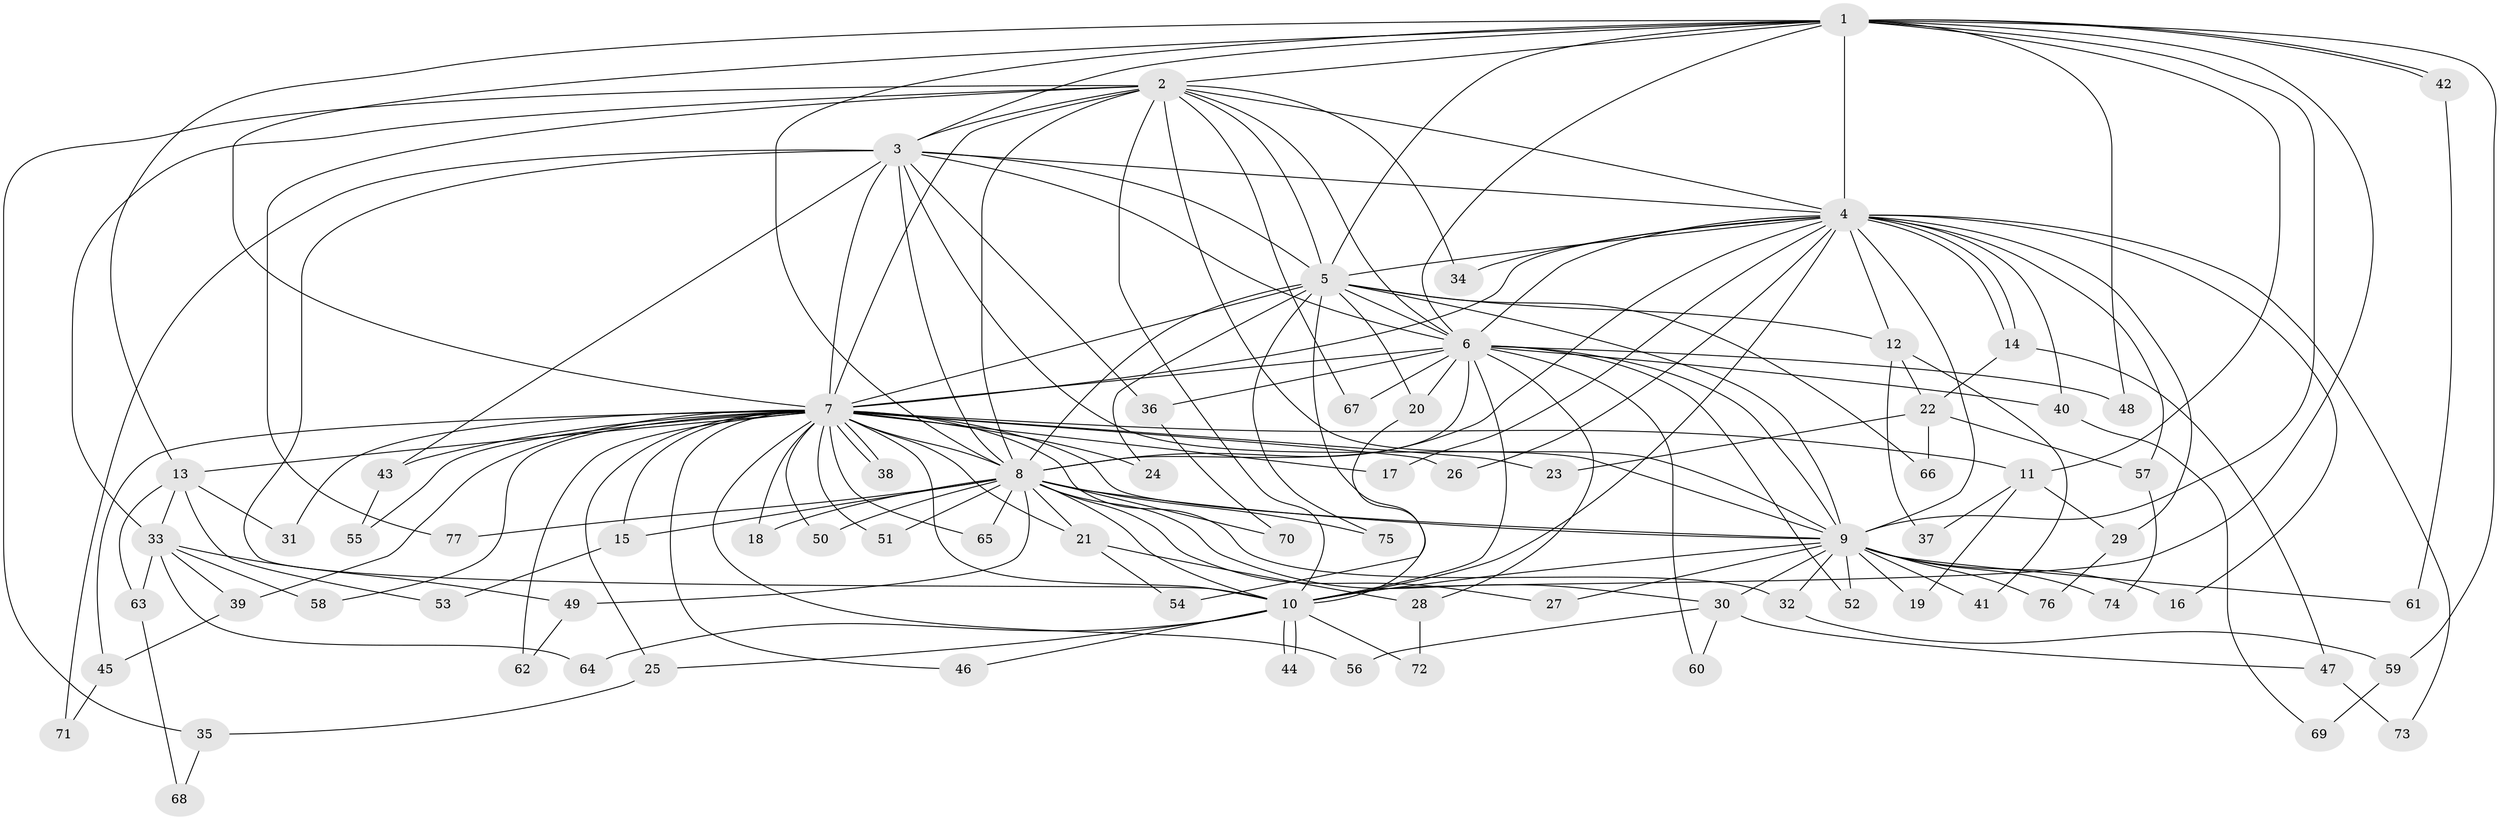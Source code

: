 // coarse degree distribution, {13: 0.017241379310344827, 12: 0.017241379310344827, 17: 0.05172413793103448, 11: 0.017241379310344827, 31: 0.017241379310344827, 20: 0.017241379310344827, 14: 0.017241379310344827, 5: 0.017241379310344827, 7: 0.034482758620689655, 6: 0.017241379310344827, 3: 0.15517241379310345, 2: 0.5689655172413793, 4: 0.05172413793103448}
// Generated by graph-tools (version 1.1) at 2025/51/02/27/25 19:51:49]
// undirected, 77 vertices, 179 edges
graph export_dot {
graph [start="1"]
  node [color=gray90,style=filled];
  1;
  2;
  3;
  4;
  5;
  6;
  7;
  8;
  9;
  10;
  11;
  12;
  13;
  14;
  15;
  16;
  17;
  18;
  19;
  20;
  21;
  22;
  23;
  24;
  25;
  26;
  27;
  28;
  29;
  30;
  31;
  32;
  33;
  34;
  35;
  36;
  37;
  38;
  39;
  40;
  41;
  42;
  43;
  44;
  45;
  46;
  47;
  48;
  49;
  50;
  51;
  52;
  53;
  54;
  55;
  56;
  57;
  58;
  59;
  60;
  61;
  62;
  63;
  64;
  65;
  66;
  67;
  68;
  69;
  70;
  71;
  72;
  73;
  74;
  75;
  76;
  77;
  1 -- 2;
  1 -- 3;
  1 -- 4;
  1 -- 5;
  1 -- 6;
  1 -- 7;
  1 -- 8;
  1 -- 9;
  1 -- 10;
  1 -- 11;
  1 -- 13;
  1 -- 42;
  1 -- 42;
  1 -- 48;
  1 -- 59;
  2 -- 3;
  2 -- 4;
  2 -- 5;
  2 -- 6;
  2 -- 7;
  2 -- 8;
  2 -- 9;
  2 -- 10;
  2 -- 33;
  2 -- 34;
  2 -- 35;
  2 -- 67;
  2 -- 77;
  3 -- 4;
  3 -- 5;
  3 -- 6;
  3 -- 7;
  3 -- 8;
  3 -- 9;
  3 -- 10;
  3 -- 36;
  3 -- 43;
  3 -- 71;
  4 -- 5;
  4 -- 6;
  4 -- 7;
  4 -- 8;
  4 -- 9;
  4 -- 10;
  4 -- 12;
  4 -- 14;
  4 -- 14;
  4 -- 16;
  4 -- 17;
  4 -- 26;
  4 -- 29;
  4 -- 34;
  4 -- 40;
  4 -- 57;
  4 -- 73;
  5 -- 6;
  5 -- 7;
  5 -- 8;
  5 -- 9;
  5 -- 10;
  5 -- 12;
  5 -- 20;
  5 -- 24;
  5 -- 66;
  5 -- 75;
  6 -- 7;
  6 -- 8;
  6 -- 9;
  6 -- 10;
  6 -- 20;
  6 -- 28;
  6 -- 36;
  6 -- 40;
  6 -- 48;
  6 -- 52;
  6 -- 60;
  6 -- 67;
  7 -- 8;
  7 -- 9;
  7 -- 10;
  7 -- 11;
  7 -- 13;
  7 -- 15;
  7 -- 17;
  7 -- 18;
  7 -- 21;
  7 -- 23;
  7 -- 24;
  7 -- 25;
  7 -- 26;
  7 -- 31;
  7 -- 32;
  7 -- 38;
  7 -- 38;
  7 -- 39;
  7 -- 43;
  7 -- 45;
  7 -- 46;
  7 -- 50;
  7 -- 51;
  7 -- 55;
  7 -- 56;
  7 -- 58;
  7 -- 62;
  7 -- 65;
  8 -- 9;
  8 -- 10;
  8 -- 15;
  8 -- 18;
  8 -- 21;
  8 -- 27;
  8 -- 30;
  8 -- 49;
  8 -- 50;
  8 -- 51;
  8 -- 65;
  8 -- 70;
  8 -- 75;
  8 -- 77;
  9 -- 10;
  9 -- 16;
  9 -- 19;
  9 -- 27;
  9 -- 30;
  9 -- 32;
  9 -- 41;
  9 -- 52;
  9 -- 61;
  9 -- 74;
  9 -- 76;
  10 -- 25;
  10 -- 44;
  10 -- 44;
  10 -- 46;
  10 -- 64;
  10 -- 72;
  11 -- 19;
  11 -- 29;
  11 -- 37;
  12 -- 22;
  12 -- 37;
  12 -- 41;
  13 -- 31;
  13 -- 33;
  13 -- 53;
  13 -- 63;
  14 -- 22;
  14 -- 47;
  15 -- 53;
  20 -- 54;
  21 -- 28;
  21 -- 54;
  22 -- 23;
  22 -- 57;
  22 -- 66;
  25 -- 35;
  28 -- 72;
  29 -- 76;
  30 -- 47;
  30 -- 56;
  30 -- 60;
  32 -- 59;
  33 -- 39;
  33 -- 49;
  33 -- 58;
  33 -- 63;
  33 -- 64;
  35 -- 68;
  36 -- 70;
  39 -- 45;
  40 -- 69;
  42 -- 61;
  43 -- 55;
  45 -- 71;
  47 -- 73;
  49 -- 62;
  57 -- 74;
  59 -- 69;
  63 -- 68;
}
